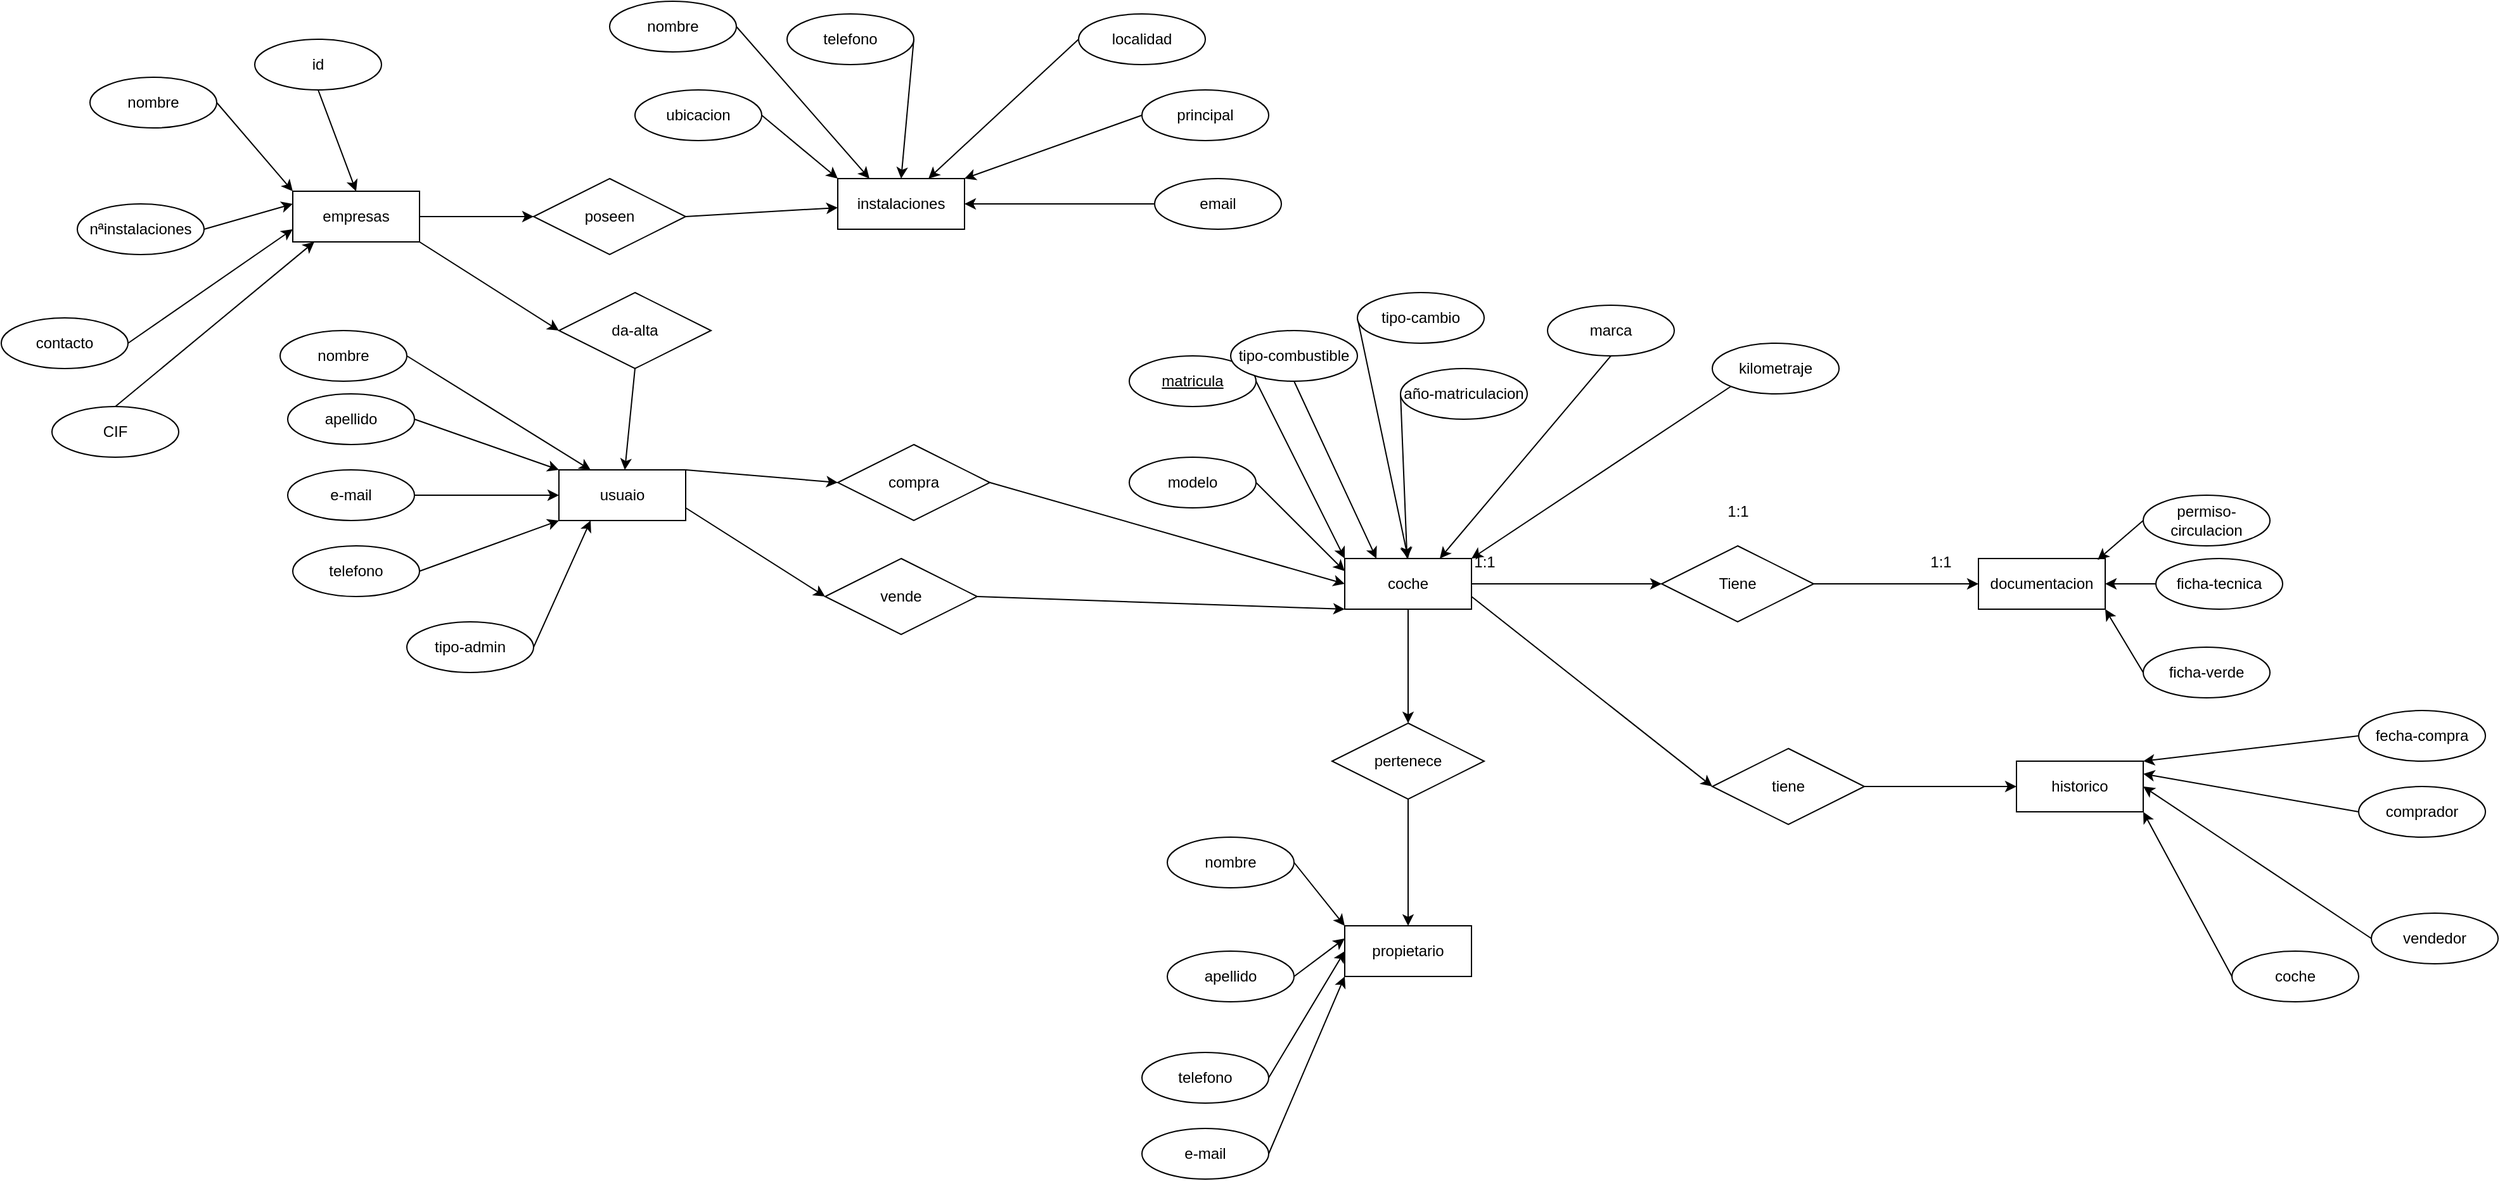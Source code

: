 <mxfile version="22.1.18" type="device">
  <diagram name="Página-1" id="o32XOpae7jngoMdHdTob">
    <mxGraphModel dx="2227" dy="1834" grid="1" gridSize="10" guides="1" tooltips="1" connect="1" arrows="1" fold="1" page="1" pageScale="1" pageWidth="827" pageHeight="1169" math="0" shadow="0">
      <root>
        <mxCell id="0" />
        <mxCell id="1" parent="0" />
        <mxCell id="p2h6je1VR1aponJOLCcb-19" style="edgeStyle=none;rounded=0;orthogonalLoop=1;jettySize=auto;html=1;exitX=1;exitY=0.5;exitDx=0;exitDy=0;" parent="1" source="p2h6je1VR1aponJOLCcb-2" target="p2h6je1VR1aponJOLCcb-18" edge="1">
          <mxGeometry relative="1" as="geometry" />
        </mxCell>
        <mxCell id="p2h6je1VR1aponJOLCcb-34" style="edgeStyle=none;rounded=0;orthogonalLoop=1;jettySize=auto;html=1;exitX=0.5;exitY=1;exitDx=0;exitDy=0;entryX=0.5;entryY=0;entryDx=0;entryDy=0;" parent="1" source="p2h6je1VR1aponJOLCcb-2" target="p2h6je1VR1aponJOLCcb-33" edge="1">
          <mxGeometry relative="1" as="geometry" />
        </mxCell>
        <mxCell id="LXrjmOvLJOe-oif1tUqk-15" style="edgeStyle=none;rounded=0;orthogonalLoop=1;jettySize=auto;html=1;exitX=1;exitY=0.75;exitDx=0;exitDy=0;entryX=0;entryY=0.5;entryDx=0;entryDy=0;" edge="1" parent="1" source="p2h6je1VR1aponJOLCcb-2" target="LXrjmOvLJOe-oif1tUqk-14">
          <mxGeometry relative="1" as="geometry" />
        </mxCell>
        <mxCell id="p2h6je1VR1aponJOLCcb-2" value="coche" style="whiteSpace=wrap;html=1;align=center;" parent="1" vertex="1">
          <mxGeometry x="370" y="260" width="100" height="40" as="geometry" />
        </mxCell>
        <mxCell id="p2h6je1VR1aponJOLCcb-10" style="edgeStyle=none;rounded=0;orthogonalLoop=1;jettySize=auto;html=1;exitX=1;exitY=0.5;exitDx=0;exitDy=0;entryX=0;entryY=0;entryDx=0;entryDy=0;" parent="1" source="p2h6je1VR1aponJOLCcb-3" target="p2h6je1VR1aponJOLCcb-2" edge="1">
          <mxGeometry relative="1" as="geometry" />
        </mxCell>
        <mxCell id="p2h6je1VR1aponJOLCcb-3" value="&lt;u&gt;matricula&lt;/u&gt;" style="ellipse;whiteSpace=wrap;html=1;align=center;" parent="1" vertex="1">
          <mxGeometry x="200" y="100" width="100" height="40" as="geometry" />
        </mxCell>
        <mxCell id="p2h6je1VR1aponJOLCcb-15" style="edgeStyle=none;rounded=0;orthogonalLoop=1;jettySize=auto;html=1;exitX=0;exitY=0.5;exitDx=0;exitDy=0;entryX=0.5;entryY=0;entryDx=0;entryDy=0;" parent="1" source="p2h6je1VR1aponJOLCcb-4" target="p2h6je1VR1aponJOLCcb-2" edge="1">
          <mxGeometry relative="1" as="geometry" />
        </mxCell>
        <mxCell id="p2h6je1VR1aponJOLCcb-4" value="tipo-cambio" style="ellipse;whiteSpace=wrap;html=1;align=center;" parent="1" vertex="1">
          <mxGeometry x="380" y="50" width="100" height="40" as="geometry" />
        </mxCell>
        <mxCell id="p2h6je1VR1aponJOLCcb-16" style="edgeStyle=none;rounded=0;orthogonalLoop=1;jettySize=auto;html=1;exitX=0;exitY=0.5;exitDx=0;exitDy=0;" parent="1" source="p2h6je1VR1aponJOLCcb-5" target="p2h6je1VR1aponJOLCcb-2" edge="1">
          <mxGeometry relative="1" as="geometry" />
        </mxCell>
        <mxCell id="p2h6je1VR1aponJOLCcb-5" value="año-matriculacion" style="ellipse;whiteSpace=wrap;html=1;align=center;" parent="1" vertex="1">
          <mxGeometry x="414" y="110" width="100" height="40" as="geometry" />
        </mxCell>
        <mxCell id="p2h6je1VR1aponJOLCcb-14" style="edgeStyle=none;rounded=0;orthogonalLoop=1;jettySize=auto;html=1;exitX=0.5;exitY=1;exitDx=0;exitDy=0;entryX=0.25;entryY=0;entryDx=0;entryDy=0;" parent="1" source="p2h6je1VR1aponJOLCcb-6" target="p2h6je1VR1aponJOLCcb-2" edge="1">
          <mxGeometry relative="1" as="geometry" />
        </mxCell>
        <mxCell id="p2h6je1VR1aponJOLCcb-6" value="tipo-combustible" style="ellipse;whiteSpace=wrap;html=1;align=center;" parent="1" vertex="1">
          <mxGeometry x="280" y="80" width="100" height="40" as="geometry" />
        </mxCell>
        <mxCell id="LXrjmOvLJOe-oif1tUqk-6" style="edgeStyle=none;rounded=0;orthogonalLoop=1;jettySize=auto;html=1;exitX=0.5;exitY=1;exitDx=0;exitDy=0;entryX=0.75;entryY=0;entryDx=0;entryDy=0;" edge="1" parent="1" source="p2h6je1VR1aponJOLCcb-7" target="p2h6je1VR1aponJOLCcb-2">
          <mxGeometry relative="1" as="geometry" />
        </mxCell>
        <mxCell id="p2h6je1VR1aponJOLCcb-7" value="marca" style="ellipse;whiteSpace=wrap;html=1;align=center;" parent="1" vertex="1">
          <mxGeometry x="530" y="60" width="100" height="40" as="geometry" />
        </mxCell>
        <mxCell id="LXrjmOvLJOe-oif1tUqk-4" style="edgeStyle=none;rounded=0;orthogonalLoop=1;jettySize=auto;html=1;exitX=0;exitY=1;exitDx=0;exitDy=0;entryX=1;entryY=0;entryDx=0;entryDy=0;" edge="1" parent="1" source="p2h6je1VR1aponJOLCcb-8" target="p2h6je1VR1aponJOLCcb-2">
          <mxGeometry relative="1" as="geometry" />
        </mxCell>
        <mxCell id="p2h6je1VR1aponJOLCcb-8" value="kilometraje" style="ellipse;whiteSpace=wrap;html=1;align=center;" parent="1" vertex="1">
          <mxGeometry x="660" y="90" width="100" height="40" as="geometry" />
        </mxCell>
        <mxCell id="p2h6je1VR1aponJOLCcb-11" style="edgeStyle=none;rounded=0;orthogonalLoop=1;jettySize=auto;html=1;exitX=1;exitY=0.5;exitDx=0;exitDy=0;entryX=0;entryY=0.25;entryDx=0;entryDy=0;" parent="1" source="p2h6je1VR1aponJOLCcb-9" target="p2h6je1VR1aponJOLCcb-2" edge="1">
          <mxGeometry relative="1" as="geometry" />
        </mxCell>
        <mxCell id="p2h6je1VR1aponJOLCcb-9" value="modelo" style="ellipse;whiteSpace=wrap;html=1;align=center;" parent="1" vertex="1">
          <mxGeometry x="200" y="180" width="100" height="40" as="geometry" />
        </mxCell>
        <mxCell id="p2h6je1VR1aponJOLCcb-21" style="edgeStyle=none;rounded=0;orthogonalLoop=1;jettySize=auto;html=1;exitX=1;exitY=0.5;exitDx=0;exitDy=0;entryX=0;entryY=0.5;entryDx=0;entryDy=0;" parent="1" source="p2h6je1VR1aponJOLCcb-18" target="p2h6je1VR1aponJOLCcb-20" edge="1">
          <mxGeometry relative="1" as="geometry" />
        </mxCell>
        <mxCell id="p2h6je1VR1aponJOLCcb-18" value="Tiene" style="shape=rhombus;perimeter=rhombusPerimeter;whiteSpace=wrap;html=1;align=center;" parent="1" vertex="1">
          <mxGeometry x="620" y="250" width="120" height="60" as="geometry" />
        </mxCell>
        <mxCell id="p2h6je1VR1aponJOLCcb-20" value="documentacion" style="whiteSpace=wrap;html=1;align=center;" parent="1" vertex="1">
          <mxGeometry x="870" y="260" width="100" height="40" as="geometry" />
        </mxCell>
        <mxCell id="p2h6je1VR1aponJOLCcb-22" value="permiso-circulacion" style="ellipse;whiteSpace=wrap;html=1;align=center;" parent="1" vertex="1">
          <mxGeometry x="1000" y="210" width="100" height="40" as="geometry" />
        </mxCell>
        <mxCell id="p2h6je1VR1aponJOLCcb-26" style="edgeStyle=none;rounded=0;orthogonalLoop=1;jettySize=auto;html=1;exitX=0;exitY=0.5;exitDx=0;exitDy=0;entryX=1;entryY=0.5;entryDx=0;entryDy=0;" parent="1" source="p2h6je1VR1aponJOLCcb-23" target="p2h6je1VR1aponJOLCcb-20" edge="1">
          <mxGeometry relative="1" as="geometry" />
        </mxCell>
        <mxCell id="p2h6je1VR1aponJOLCcb-23" value="ficha-tecnica" style="ellipse;whiteSpace=wrap;html=1;align=center;" parent="1" vertex="1">
          <mxGeometry x="1010" y="260" width="100" height="40" as="geometry" />
        </mxCell>
        <mxCell id="p2h6je1VR1aponJOLCcb-27" style="edgeStyle=none;rounded=0;orthogonalLoop=1;jettySize=auto;html=1;exitX=0;exitY=0.5;exitDx=0;exitDy=0;entryX=1;entryY=1;entryDx=0;entryDy=0;" parent="1" source="p2h6je1VR1aponJOLCcb-24" target="p2h6je1VR1aponJOLCcb-20" edge="1">
          <mxGeometry relative="1" as="geometry" />
        </mxCell>
        <mxCell id="p2h6je1VR1aponJOLCcb-24" value="ficha-verde" style="ellipse;whiteSpace=wrap;html=1;align=center;" parent="1" vertex="1">
          <mxGeometry x="1000" y="330" width="100" height="40" as="geometry" />
        </mxCell>
        <mxCell id="p2h6je1VR1aponJOLCcb-25" style="edgeStyle=none;rounded=0;orthogonalLoop=1;jettySize=auto;html=1;exitX=0;exitY=0.5;exitDx=0;exitDy=0;entryX=0.94;entryY=0.025;entryDx=0;entryDy=0;entryPerimeter=0;" parent="1" source="p2h6je1VR1aponJOLCcb-22" target="p2h6je1VR1aponJOLCcb-20" edge="1">
          <mxGeometry relative="1" as="geometry" />
        </mxCell>
        <mxCell id="p2h6je1VR1aponJOLCcb-28" value="1:1" style="text;html=1;align=center;verticalAlign=middle;resizable=0;points=[];autosize=1;strokeColor=none;fillColor=none;" parent="1" vertex="1">
          <mxGeometry x="460" y="248" width="40" height="30" as="geometry" />
        </mxCell>
        <mxCell id="p2h6je1VR1aponJOLCcb-29" value="1:1" style="text;html=1;align=center;verticalAlign=middle;resizable=0;points=[];autosize=1;strokeColor=none;fillColor=none;" parent="1" vertex="1">
          <mxGeometry x="820" y="248" width="40" height="30" as="geometry" />
        </mxCell>
        <mxCell id="p2h6je1VR1aponJOLCcb-30" value="1:1" style="text;html=1;align=center;verticalAlign=middle;resizable=0;points=[];autosize=1;strokeColor=none;fillColor=none;" parent="1" vertex="1">
          <mxGeometry x="660" y="208" width="40" height="30" as="geometry" />
        </mxCell>
        <mxCell id="p2h6je1VR1aponJOLCcb-36" style="edgeStyle=none;rounded=0;orthogonalLoop=1;jettySize=auto;html=1;exitX=0.5;exitY=1;exitDx=0;exitDy=0;" parent="1" source="p2h6je1VR1aponJOLCcb-33" target="p2h6je1VR1aponJOLCcb-35" edge="1">
          <mxGeometry relative="1" as="geometry" />
        </mxCell>
        <mxCell id="p2h6je1VR1aponJOLCcb-33" value="pertenece" style="shape=rhombus;perimeter=rhombusPerimeter;whiteSpace=wrap;html=1;align=center;" parent="1" vertex="1">
          <mxGeometry x="360" y="390" width="120" height="60" as="geometry" />
        </mxCell>
        <mxCell id="p2h6je1VR1aponJOLCcb-35" value="propietario" style="whiteSpace=wrap;html=1;align=center;" parent="1" vertex="1">
          <mxGeometry x="370" y="550" width="100" height="40" as="geometry" />
        </mxCell>
        <mxCell id="p2h6je1VR1aponJOLCcb-43" style="edgeStyle=none;rounded=0;orthogonalLoop=1;jettySize=auto;html=1;exitX=1;exitY=0.5;exitDx=0;exitDy=0;entryX=0;entryY=0;entryDx=0;entryDy=0;" parent="1" source="p2h6je1VR1aponJOLCcb-38" target="p2h6je1VR1aponJOLCcb-35" edge="1">
          <mxGeometry relative="1" as="geometry" />
        </mxCell>
        <mxCell id="p2h6je1VR1aponJOLCcb-38" value="nombre" style="ellipse;whiteSpace=wrap;html=1;align=center;" parent="1" vertex="1">
          <mxGeometry x="230" y="480" width="100" height="40" as="geometry" />
        </mxCell>
        <mxCell id="p2h6je1VR1aponJOLCcb-44" style="edgeStyle=none;rounded=0;orthogonalLoop=1;jettySize=auto;html=1;exitX=1;exitY=0.5;exitDx=0;exitDy=0;entryX=0;entryY=0.25;entryDx=0;entryDy=0;" parent="1" source="p2h6je1VR1aponJOLCcb-39" target="p2h6je1VR1aponJOLCcb-35" edge="1">
          <mxGeometry relative="1" as="geometry" />
        </mxCell>
        <mxCell id="p2h6je1VR1aponJOLCcb-39" value="apellido" style="ellipse;whiteSpace=wrap;html=1;align=center;" parent="1" vertex="1">
          <mxGeometry x="230" y="570" width="100" height="40" as="geometry" />
        </mxCell>
        <mxCell id="p2h6je1VR1aponJOLCcb-46" style="edgeStyle=none;rounded=0;orthogonalLoop=1;jettySize=auto;html=1;exitX=1;exitY=0.5;exitDx=0;exitDy=0;entryX=0;entryY=1;entryDx=0;entryDy=0;" parent="1" source="p2h6je1VR1aponJOLCcb-40" target="p2h6je1VR1aponJOLCcb-35" edge="1">
          <mxGeometry relative="1" as="geometry" />
        </mxCell>
        <mxCell id="p2h6je1VR1aponJOLCcb-40" value="e-mail" style="ellipse;whiteSpace=wrap;html=1;align=center;" parent="1" vertex="1">
          <mxGeometry x="210" y="710" width="100" height="40" as="geometry" />
        </mxCell>
        <mxCell id="p2h6je1VR1aponJOLCcb-45" style="edgeStyle=none;rounded=0;orthogonalLoop=1;jettySize=auto;html=1;exitX=1;exitY=0.5;exitDx=0;exitDy=0;entryX=0;entryY=0.5;entryDx=0;entryDy=0;" parent="1" source="p2h6je1VR1aponJOLCcb-41" target="p2h6je1VR1aponJOLCcb-35" edge="1">
          <mxGeometry relative="1" as="geometry" />
        </mxCell>
        <mxCell id="p2h6je1VR1aponJOLCcb-41" value="telefono" style="ellipse;whiteSpace=wrap;html=1;align=center;" parent="1" vertex="1">
          <mxGeometry x="210" y="650" width="100" height="40" as="geometry" />
        </mxCell>
        <mxCell id="p2h6je1VR1aponJOLCcb-61" style="edgeStyle=none;rounded=0;orthogonalLoop=1;jettySize=auto;html=1;exitX=1;exitY=0.5;exitDx=0;exitDy=0;entryX=0;entryY=0.5;entryDx=0;entryDy=0;" parent="1" source="p2h6je1VR1aponJOLCcb-47" target="p2h6je1VR1aponJOLCcb-59" edge="1">
          <mxGeometry relative="1" as="geometry" />
        </mxCell>
        <mxCell id="LXrjmOvLJOe-oif1tUqk-19" style="edgeStyle=none;rounded=0;orthogonalLoop=1;jettySize=auto;html=1;exitX=1;exitY=1;exitDx=0;exitDy=0;entryX=0;entryY=0.5;entryDx=0;entryDy=0;" edge="1" parent="1" source="p2h6je1VR1aponJOLCcb-47" target="LXrjmOvLJOe-oif1tUqk-18">
          <mxGeometry relative="1" as="geometry" />
        </mxCell>
        <mxCell id="p2h6je1VR1aponJOLCcb-47" value="empresas" style="whiteSpace=wrap;html=1;align=center;" parent="1" vertex="1">
          <mxGeometry x="-460" y="-30" width="100" height="40" as="geometry" />
        </mxCell>
        <mxCell id="LXrjmOvLJOe-oif1tUqk-11" style="edgeStyle=none;rounded=0;orthogonalLoop=1;jettySize=auto;html=1;exitX=1;exitY=0;exitDx=0;exitDy=0;entryX=0;entryY=0.5;entryDx=0;entryDy=0;" edge="1" parent="1" source="p2h6je1VR1aponJOLCcb-48" target="LXrjmOvLJOe-oif1tUqk-1">
          <mxGeometry relative="1" as="geometry" />
        </mxCell>
        <mxCell id="LXrjmOvLJOe-oif1tUqk-12" style="edgeStyle=none;rounded=0;orthogonalLoop=1;jettySize=auto;html=1;exitX=1;exitY=0.75;exitDx=0;exitDy=0;entryX=0;entryY=0.5;entryDx=0;entryDy=0;" edge="1" parent="1" source="p2h6je1VR1aponJOLCcb-48" target="LXrjmOvLJOe-oif1tUqk-9">
          <mxGeometry relative="1" as="geometry" />
        </mxCell>
        <mxCell id="p2h6je1VR1aponJOLCcb-48" value="usuaio" style="whiteSpace=wrap;html=1;align=center;" parent="1" vertex="1">
          <mxGeometry x="-250" y="190" width="100" height="40" as="geometry" />
        </mxCell>
        <mxCell id="p2h6je1VR1aponJOLCcb-54" style="edgeStyle=none;rounded=0;orthogonalLoop=1;jettySize=auto;html=1;exitX=0.5;exitY=1;exitDx=0;exitDy=0;entryX=0.5;entryY=0;entryDx=0;entryDy=0;" parent="1" source="p2h6je1VR1aponJOLCcb-49" target="p2h6je1VR1aponJOLCcb-47" edge="1">
          <mxGeometry relative="1" as="geometry" />
        </mxCell>
        <mxCell id="p2h6je1VR1aponJOLCcb-49" value="id" style="ellipse;whiteSpace=wrap;html=1;align=center;" parent="1" vertex="1">
          <mxGeometry x="-490" y="-150" width="100" height="40" as="geometry" />
        </mxCell>
        <mxCell id="p2h6je1VR1aponJOLCcb-55" style="edgeStyle=none;rounded=0;orthogonalLoop=1;jettySize=auto;html=1;exitX=1;exitY=0.5;exitDx=0;exitDy=0;entryX=0;entryY=0;entryDx=0;entryDy=0;" parent="1" source="p2h6je1VR1aponJOLCcb-50" target="p2h6je1VR1aponJOLCcb-47" edge="1">
          <mxGeometry relative="1" as="geometry" />
        </mxCell>
        <mxCell id="p2h6je1VR1aponJOLCcb-50" value="nombre" style="ellipse;whiteSpace=wrap;html=1;align=center;" parent="1" vertex="1">
          <mxGeometry x="-620" y="-120" width="100" height="40" as="geometry" />
        </mxCell>
        <mxCell id="p2h6je1VR1aponJOLCcb-57" style="edgeStyle=none;rounded=0;orthogonalLoop=1;jettySize=auto;html=1;exitX=1;exitY=0.5;exitDx=0;exitDy=0;entryX=0;entryY=0.75;entryDx=0;entryDy=0;" parent="1" source="p2h6je1VR1aponJOLCcb-51" target="p2h6je1VR1aponJOLCcb-47" edge="1">
          <mxGeometry relative="1" as="geometry" />
        </mxCell>
        <mxCell id="p2h6je1VR1aponJOLCcb-51" value="contacto" style="ellipse;whiteSpace=wrap;html=1;align=center;" parent="1" vertex="1">
          <mxGeometry x="-690" y="70" width="100" height="40" as="geometry" />
        </mxCell>
        <mxCell id="p2h6je1VR1aponJOLCcb-52" value="CIF" style="ellipse;whiteSpace=wrap;html=1;align=center;" parent="1" vertex="1">
          <mxGeometry x="-650" y="140" width="100" height="40" as="geometry" />
        </mxCell>
        <mxCell id="p2h6je1VR1aponJOLCcb-56" style="edgeStyle=none;rounded=0;orthogonalLoop=1;jettySize=auto;html=1;exitX=1;exitY=0.5;exitDx=0;exitDy=0;entryX=0;entryY=0.25;entryDx=0;entryDy=0;" parent="1" source="p2h6je1VR1aponJOLCcb-53" target="p2h6je1VR1aponJOLCcb-47" edge="1">
          <mxGeometry relative="1" as="geometry" />
        </mxCell>
        <mxCell id="p2h6je1VR1aponJOLCcb-53" value="nªinstalaciones" style="ellipse;whiteSpace=wrap;html=1;align=center;" parent="1" vertex="1">
          <mxGeometry x="-630" y="-20" width="100" height="40" as="geometry" />
        </mxCell>
        <mxCell id="p2h6je1VR1aponJOLCcb-58" style="edgeStyle=none;rounded=0;orthogonalLoop=1;jettySize=auto;html=1;exitX=0.5;exitY=0;exitDx=0;exitDy=0;entryX=0.17;entryY=1;entryDx=0;entryDy=0;entryPerimeter=0;" parent="1" source="p2h6je1VR1aponJOLCcb-52" target="p2h6je1VR1aponJOLCcb-47" edge="1">
          <mxGeometry relative="1" as="geometry" />
        </mxCell>
        <mxCell id="p2h6je1VR1aponJOLCcb-62" style="edgeStyle=none;rounded=0;orthogonalLoop=1;jettySize=auto;html=1;exitX=1;exitY=0.5;exitDx=0;exitDy=0;" parent="1" source="p2h6je1VR1aponJOLCcb-59" target="p2h6je1VR1aponJOLCcb-60" edge="1">
          <mxGeometry relative="1" as="geometry" />
        </mxCell>
        <mxCell id="p2h6je1VR1aponJOLCcb-59" value="poseen" style="shape=rhombus;perimeter=rhombusPerimeter;whiteSpace=wrap;html=1;align=center;" parent="1" vertex="1">
          <mxGeometry x="-270" y="-40" width="120" height="60" as="geometry" />
        </mxCell>
        <mxCell id="p2h6je1VR1aponJOLCcb-60" value="instalaciones" style="whiteSpace=wrap;html=1;align=center;" parent="1" vertex="1">
          <mxGeometry x="-30" y="-40" width="100" height="40" as="geometry" />
        </mxCell>
        <mxCell id="p2h6je1VR1aponJOLCcb-75" style="edgeStyle=none;rounded=0;orthogonalLoop=1;jettySize=auto;html=1;exitX=1;exitY=0.5;exitDx=0;exitDy=0;entryX=0;entryY=0;entryDx=0;entryDy=0;" parent="1" source="p2h6je1VR1aponJOLCcb-64" target="p2h6je1VR1aponJOLCcb-60" edge="1">
          <mxGeometry relative="1" as="geometry" />
        </mxCell>
        <mxCell id="p2h6je1VR1aponJOLCcb-64" value="ubicacion" style="ellipse;whiteSpace=wrap;html=1;align=center;" parent="1" vertex="1">
          <mxGeometry x="-190" y="-110" width="100" height="40" as="geometry" />
        </mxCell>
        <mxCell id="p2h6je1VR1aponJOLCcb-72" style="edgeStyle=none;rounded=0;orthogonalLoop=1;jettySize=auto;html=1;exitX=0;exitY=0.5;exitDx=0;exitDy=0;" parent="1" source="p2h6je1VR1aponJOLCcb-65" target="p2h6je1VR1aponJOLCcb-60" edge="1">
          <mxGeometry relative="1" as="geometry" />
        </mxCell>
        <mxCell id="p2h6je1VR1aponJOLCcb-65" value="localidad" style="ellipse;whiteSpace=wrap;html=1;align=center;" parent="1" vertex="1">
          <mxGeometry x="160" y="-170" width="100" height="40" as="geometry" />
        </mxCell>
        <mxCell id="p2h6je1VR1aponJOLCcb-73" style="edgeStyle=none;rounded=0;orthogonalLoop=1;jettySize=auto;html=1;exitX=1;exitY=0.5;exitDx=0;exitDy=0;entryX=0.5;entryY=0;entryDx=0;entryDy=0;" parent="1" source="p2h6je1VR1aponJOLCcb-66" target="p2h6je1VR1aponJOLCcb-60" edge="1">
          <mxGeometry relative="1" as="geometry" />
        </mxCell>
        <mxCell id="p2h6je1VR1aponJOLCcb-66" value="telefono" style="ellipse;whiteSpace=wrap;html=1;align=center;" parent="1" vertex="1">
          <mxGeometry x="-70" y="-170" width="100" height="40" as="geometry" />
        </mxCell>
        <mxCell id="p2h6je1VR1aponJOLCcb-70" style="edgeStyle=none;rounded=0;orthogonalLoop=1;jettySize=auto;html=1;exitX=0;exitY=0.5;exitDx=0;exitDy=0;" parent="1" source="p2h6je1VR1aponJOLCcb-67" target="p2h6je1VR1aponJOLCcb-60" edge="1">
          <mxGeometry relative="1" as="geometry" />
        </mxCell>
        <mxCell id="p2h6je1VR1aponJOLCcb-67" value="email" style="ellipse;whiteSpace=wrap;html=1;align=center;" parent="1" vertex="1">
          <mxGeometry x="220" y="-40" width="100" height="40" as="geometry" />
        </mxCell>
        <mxCell id="p2h6je1VR1aponJOLCcb-71" style="edgeStyle=none;rounded=0;orthogonalLoop=1;jettySize=auto;html=1;exitX=0;exitY=0.5;exitDx=0;exitDy=0;entryX=1;entryY=0;entryDx=0;entryDy=0;" parent="1" source="p2h6je1VR1aponJOLCcb-68" target="p2h6je1VR1aponJOLCcb-60" edge="1">
          <mxGeometry relative="1" as="geometry" />
        </mxCell>
        <mxCell id="p2h6je1VR1aponJOLCcb-68" value="principal" style="ellipse;whiteSpace=wrap;html=1;align=center;" parent="1" vertex="1">
          <mxGeometry x="210" y="-110" width="100" height="40" as="geometry" />
        </mxCell>
        <mxCell id="p2h6je1VR1aponJOLCcb-74" style="edgeStyle=none;rounded=0;orthogonalLoop=1;jettySize=auto;html=1;exitX=1;exitY=0.5;exitDx=0;exitDy=0;entryX=0.25;entryY=0;entryDx=0;entryDy=0;" parent="1" source="p2h6je1VR1aponJOLCcb-69" target="p2h6je1VR1aponJOLCcb-60" edge="1">
          <mxGeometry relative="1" as="geometry" />
        </mxCell>
        <mxCell id="p2h6je1VR1aponJOLCcb-69" value="nombre" style="ellipse;whiteSpace=wrap;html=1;align=center;" parent="1" vertex="1">
          <mxGeometry x="-210" y="-180" width="100" height="40" as="geometry" />
        </mxCell>
        <mxCell id="p2h6je1VR1aponJOLCcb-86" style="edgeStyle=none;rounded=0;orthogonalLoop=1;jettySize=auto;html=1;exitX=1;exitY=0.5;exitDx=0;exitDy=0;entryX=0.25;entryY=1;entryDx=0;entryDy=0;" parent="1" source="p2h6je1VR1aponJOLCcb-76" target="p2h6je1VR1aponJOLCcb-48" edge="1">
          <mxGeometry relative="1" as="geometry" />
        </mxCell>
        <mxCell id="p2h6je1VR1aponJOLCcb-76" value="tipo-admin" style="ellipse;whiteSpace=wrap;html=1;align=center;" parent="1" vertex="1">
          <mxGeometry x="-370" y="310" width="100" height="40" as="geometry" />
        </mxCell>
        <mxCell id="p2h6je1VR1aponJOLCcb-85" style="edgeStyle=none;rounded=0;orthogonalLoop=1;jettySize=auto;html=1;exitX=1;exitY=0.5;exitDx=0;exitDy=0;entryX=0;entryY=1;entryDx=0;entryDy=0;" parent="1" source="p2h6je1VR1aponJOLCcb-77" target="p2h6je1VR1aponJOLCcb-48" edge="1">
          <mxGeometry relative="1" as="geometry" />
        </mxCell>
        <mxCell id="p2h6je1VR1aponJOLCcb-77" value="telefono" style="ellipse;whiteSpace=wrap;html=1;align=center;" parent="1" vertex="1">
          <mxGeometry x="-460" y="250" width="100" height="40" as="geometry" />
        </mxCell>
        <mxCell id="p2h6je1VR1aponJOLCcb-84" style="edgeStyle=none;rounded=0;orthogonalLoop=1;jettySize=auto;html=1;exitX=1;exitY=0.5;exitDx=0;exitDy=0;entryX=0.25;entryY=0;entryDx=0;entryDy=0;" parent="1" source="p2h6je1VR1aponJOLCcb-78" target="p2h6je1VR1aponJOLCcb-48" edge="1">
          <mxGeometry relative="1" as="geometry" />
        </mxCell>
        <mxCell id="p2h6je1VR1aponJOLCcb-78" value="nombre" style="ellipse;whiteSpace=wrap;html=1;align=center;" parent="1" vertex="1">
          <mxGeometry x="-470" y="80" width="100" height="40" as="geometry" />
        </mxCell>
        <mxCell id="p2h6je1VR1aponJOLCcb-83" style="edgeStyle=none;rounded=0;orthogonalLoop=1;jettySize=auto;html=1;exitX=1;exitY=0.5;exitDx=0;exitDy=0;entryX=0;entryY=0;entryDx=0;entryDy=0;" parent="1" source="p2h6je1VR1aponJOLCcb-79" target="p2h6je1VR1aponJOLCcb-48" edge="1">
          <mxGeometry relative="1" as="geometry" />
        </mxCell>
        <mxCell id="p2h6je1VR1aponJOLCcb-79" value="apellido" style="ellipse;whiteSpace=wrap;html=1;align=center;" parent="1" vertex="1">
          <mxGeometry x="-464" y="130" width="100" height="40" as="geometry" />
        </mxCell>
        <mxCell id="p2h6je1VR1aponJOLCcb-82" style="edgeStyle=none;rounded=0;orthogonalLoop=1;jettySize=auto;html=1;exitX=1;exitY=0.5;exitDx=0;exitDy=0;entryX=0;entryY=0.5;entryDx=0;entryDy=0;" parent="1" source="p2h6je1VR1aponJOLCcb-80" target="p2h6je1VR1aponJOLCcb-48" edge="1">
          <mxGeometry relative="1" as="geometry" />
        </mxCell>
        <mxCell id="p2h6je1VR1aponJOLCcb-80" value="e-mail" style="ellipse;whiteSpace=wrap;html=1;align=center;" parent="1" vertex="1">
          <mxGeometry x="-464" y="190" width="100" height="40" as="geometry" />
        </mxCell>
        <mxCell id="LXrjmOvLJOe-oif1tUqk-7" style="edgeStyle=none;rounded=0;orthogonalLoop=1;jettySize=auto;html=1;exitX=1;exitY=0.5;exitDx=0;exitDy=0;entryX=0;entryY=0.5;entryDx=0;entryDy=0;" edge="1" parent="1" source="LXrjmOvLJOe-oif1tUqk-1" target="p2h6je1VR1aponJOLCcb-2">
          <mxGeometry relative="1" as="geometry" />
        </mxCell>
        <mxCell id="LXrjmOvLJOe-oif1tUqk-1" value="compra" style="shape=rhombus;perimeter=rhombusPerimeter;whiteSpace=wrap;html=1;align=center;" vertex="1" parent="1">
          <mxGeometry x="-30" y="170" width="120" height="60" as="geometry" />
        </mxCell>
        <mxCell id="LXrjmOvLJOe-oif1tUqk-13" style="edgeStyle=none;rounded=0;orthogonalLoop=1;jettySize=auto;html=1;exitX=1;exitY=0.5;exitDx=0;exitDy=0;entryX=0;entryY=1;entryDx=0;entryDy=0;" edge="1" parent="1" source="LXrjmOvLJOe-oif1tUqk-9" target="p2h6je1VR1aponJOLCcb-2">
          <mxGeometry relative="1" as="geometry" />
        </mxCell>
        <mxCell id="LXrjmOvLJOe-oif1tUqk-9" value="vende" style="shape=rhombus;perimeter=rhombusPerimeter;whiteSpace=wrap;html=1;align=center;" vertex="1" parent="1">
          <mxGeometry x="-40" y="260" width="120" height="60" as="geometry" />
        </mxCell>
        <mxCell id="LXrjmOvLJOe-oif1tUqk-17" style="edgeStyle=none;rounded=0;orthogonalLoop=1;jettySize=auto;html=1;exitX=1;exitY=0.5;exitDx=0;exitDy=0;entryX=0;entryY=0.5;entryDx=0;entryDy=0;" edge="1" parent="1" source="LXrjmOvLJOe-oif1tUqk-14" target="LXrjmOvLJOe-oif1tUqk-16">
          <mxGeometry relative="1" as="geometry" />
        </mxCell>
        <mxCell id="LXrjmOvLJOe-oif1tUqk-14" value="tiene" style="shape=rhombus;perimeter=rhombusPerimeter;whiteSpace=wrap;html=1;align=center;" vertex="1" parent="1">
          <mxGeometry x="660" y="410" width="120" height="60" as="geometry" />
        </mxCell>
        <mxCell id="LXrjmOvLJOe-oif1tUqk-16" value="historico" style="whiteSpace=wrap;html=1;align=center;" vertex="1" parent="1">
          <mxGeometry x="900" y="420" width="100" height="40" as="geometry" />
        </mxCell>
        <mxCell id="LXrjmOvLJOe-oif1tUqk-20" style="edgeStyle=none;rounded=0;orthogonalLoop=1;jettySize=auto;html=1;exitX=0.5;exitY=1;exitDx=0;exitDy=0;" edge="1" parent="1" source="LXrjmOvLJOe-oif1tUqk-18" target="p2h6je1VR1aponJOLCcb-48">
          <mxGeometry relative="1" as="geometry" />
        </mxCell>
        <mxCell id="LXrjmOvLJOe-oif1tUqk-18" value="da-alta" style="shape=rhombus;perimeter=rhombusPerimeter;whiteSpace=wrap;html=1;align=center;" vertex="1" parent="1">
          <mxGeometry x="-250" y="50" width="120" height="60" as="geometry" />
        </mxCell>
        <mxCell id="LXrjmOvLJOe-oif1tUqk-26" style="edgeStyle=none;rounded=0;orthogonalLoop=1;jettySize=auto;html=1;exitX=0;exitY=0.5;exitDx=0;exitDy=0;entryX=1;entryY=0;entryDx=0;entryDy=0;" edge="1" parent="1" source="LXrjmOvLJOe-oif1tUqk-21" target="LXrjmOvLJOe-oif1tUqk-16">
          <mxGeometry relative="1" as="geometry" />
        </mxCell>
        <mxCell id="LXrjmOvLJOe-oif1tUqk-21" value="fecha-compra" style="ellipse;whiteSpace=wrap;html=1;align=center;" vertex="1" parent="1">
          <mxGeometry x="1170" y="380" width="100" height="40" as="geometry" />
        </mxCell>
        <mxCell id="LXrjmOvLJOe-oif1tUqk-29" style="edgeStyle=none;rounded=0;orthogonalLoop=1;jettySize=auto;html=1;exitX=0;exitY=0.5;exitDx=0;exitDy=0;entryX=1;entryY=0.5;entryDx=0;entryDy=0;" edge="1" parent="1" source="LXrjmOvLJOe-oif1tUqk-22" target="LXrjmOvLJOe-oif1tUqk-16">
          <mxGeometry relative="1" as="geometry" />
        </mxCell>
        <mxCell id="LXrjmOvLJOe-oif1tUqk-22" value="vendedor" style="ellipse;whiteSpace=wrap;html=1;align=center;" vertex="1" parent="1">
          <mxGeometry x="1180" y="540" width="100" height="40" as="geometry" />
        </mxCell>
        <mxCell id="LXrjmOvLJOe-oif1tUqk-27" style="edgeStyle=none;rounded=0;orthogonalLoop=1;jettySize=auto;html=1;exitX=0;exitY=0.5;exitDx=0;exitDy=0;entryX=1;entryY=0.25;entryDx=0;entryDy=0;" edge="1" parent="1" source="LXrjmOvLJOe-oif1tUqk-23" target="LXrjmOvLJOe-oif1tUqk-16">
          <mxGeometry relative="1" as="geometry" />
        </mxCell>
        <mxCell id="LXrjmOvLJOe-oif1tUqk-23" value="comprador" style="ellipse;whiteSpace=wrap;html=1;align=center;" vertex="1" parent="1">
          <mxGeometry x="1170" y="440" width="100" height="40" as="geometry" />
        </mxCell>
        <mxCell id="LXrjmOvLJOe-oif1tUqk-30" style="edgeStyle=none;rounded=0;orthogonalLoop=1;jettySize=auto;html=1;exitX=0;exitY=0.5;exitDx=0;exitDy=0;entryX=1;entryY=1;entryDx=0;entryDy=0;" edge="1" parent="1" source="LXrjmOvLJOe-oif1tUqk-24" target="LXrjmOvLJOe-oif1tUqk-16">
          <mxGeometry relative="1" as="geometry" />
        </mxCell>
        <mxCell id="LXrjmOvLJOe-oif1tUqk-24" value="coche" style="ellipse;whiteSpace=wrap;html=1;align=center;" vertex="1" parent="1">
          <mxGeometry x="1070" y="570" width="100" height="40" as="geometry" />
        </mxCell>
      </root>
    </mxGraphModel>
  </diagram>
</mxfile>
